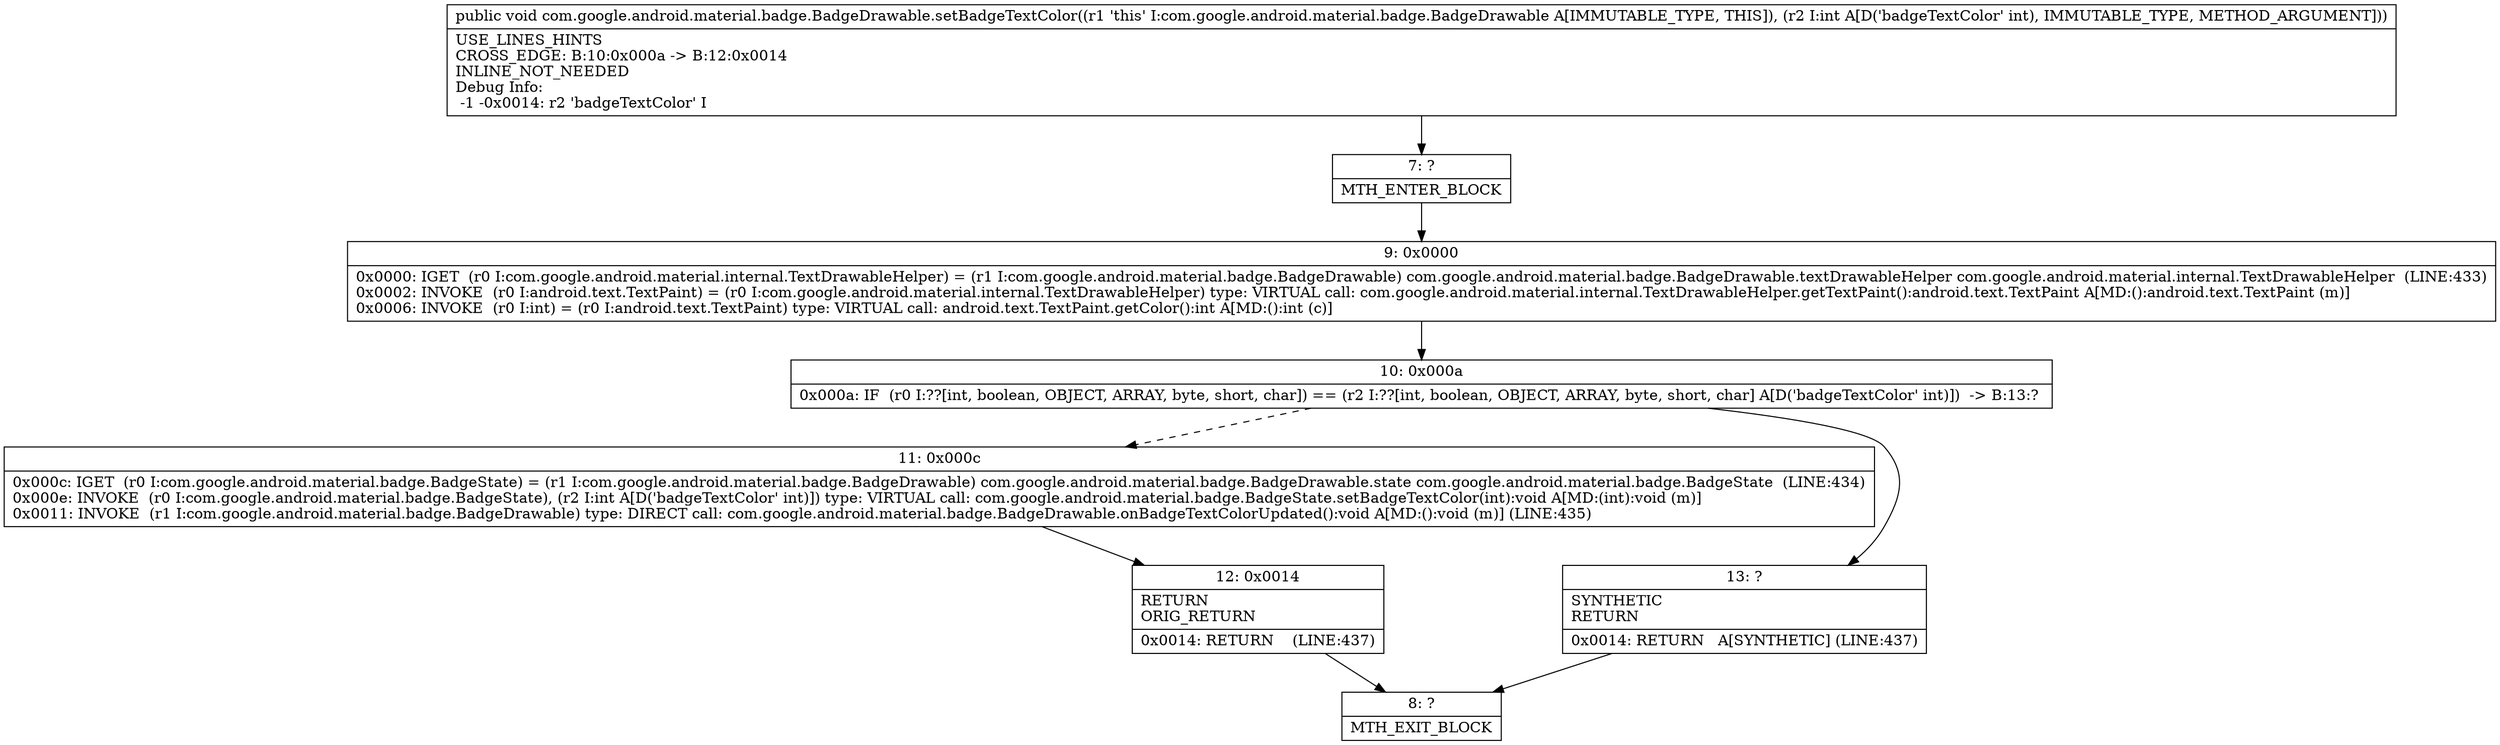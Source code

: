 digraph "CFG forcom.google.android.material.badge.BadgeDrawable.setBadgeTextColor(I)V" {
Node_7 [shape=record,label="{7\:\ ?|MTH_ENTER_BLOCK\l}"];
Node_9 [shape=record,label="{9\:\ 0x0000|0x0000: IGET  (r0 I:com.google.android.material.internal.TextDrawableHelper) = (r1 I:com.google.android.material.badge.BadgeDrawable) com.google.android.material.badge.BadgeDrawable.textDrawableHelper com.google.android.material.internal.TextDrawableHelper  (LINE:433)\l0x0002: INVOKE  (r0 I:android.text.TextPaint) = (r0 I:com.google.android.material.internal.TextDrawableHelper) type: VIRTUAL call: com.google.android.material.internal.TextDrawableHelper.getTextPaint():android.text.TextPaint A[MD:():android.text.TextPaint (m)]\l0x0006: INVOKE  (r0 I:int) = (r0 I:android.text.TextPaint) type: VIRTUAL call: android.text.TextPaint.getColor():int A[MD:():int (c)]\l}"];
Node_10 [shape=record,label="{10\:\ 0x000a|0x000a: IF  (r0 I:??[int, boolean, OBJECT, ARRAY, byte, short, char]) == (r2 I:??[int, boolean, OBJECT, ARRAY, byte, short, char] A[D('badgeTextColor' int)])  \-\> B:13:? \l}"];
Node_11 [shape=record,label="{11\:\ 0x000c|0x000c: IGET  (r0 I:com.google.android.material.badge.BadgeState) = (r1 I:com.google.android.material.badge.BadgeDrawable) com.google.android.material.badge.BadgeDrawable.state com.google.android.material.badge.BadgeState  (LINE:434)\l0x000e: INVOKE  (r0 I:com.google.android.material.badge.BadgeState), (r2 I:int A[D('badgeTextColor' int)]) type: VIRTUAL call: com.google.android.material.badge.BadgeState.setBadgeTextColor(int):void A[MD:(int):void (m)]\l0x0011: INVOKE  (r1 I:com.google.android.material.badge.BadgeDrawable) type: DIRECT call: com.google.android.material.badge.BadgeDrawable.onBadgeTextColorUpdated():void A[MD:():void (m)] (LINE:435)\l}"];
Node_12 [shape=record,label="{12\:\ 0x0014|RETURN\lORIG_RETURN\l|0x0014: RETURN    (LINE:437)\l}"];
Node_8 [shape=record,label="{8\:\ ?|MTH_EXIT_BLOCK\l}"];
Node_13 [shape=record,label="{13\:\ ?|SYNTHETIC\lRETURN\l|0x0014: RETURN   A[SYNTHETIC] (LINE:437)\l}"];
MethodNode[shape=record,label="{public void com.google.android.material.badge.BadgeDrawable.setBadgeTextColor((r1 'this' I:com.google.android.material.badge.BadgeDrawable A[IMMUTABLE_TYPE, THIS]), (r2 I:int A[D('badgeTextColor' int), IMMUTABLE_TYPE, METHOD_ARGUMENT]))  | USE_LINES_HINTS\lCROSS_EDGE: B:10:0x000a \-\> B:12:0x0014\lINLINE_NOT_NEEDED\lDebug Info:\l  \-1 \-0x0014: r2 'badgeTextColor' I\l}"];
MethodNode -> Node_7;Node_7 -> Node_9;
Node_9 -> Node_10;
Node_10 -> Node_11[style=dashed];
Node_10 -> Node_13;
Node_11 -> Node_12;
Node_12 -> Node_8;
Node_13 -> Node_8;
}


